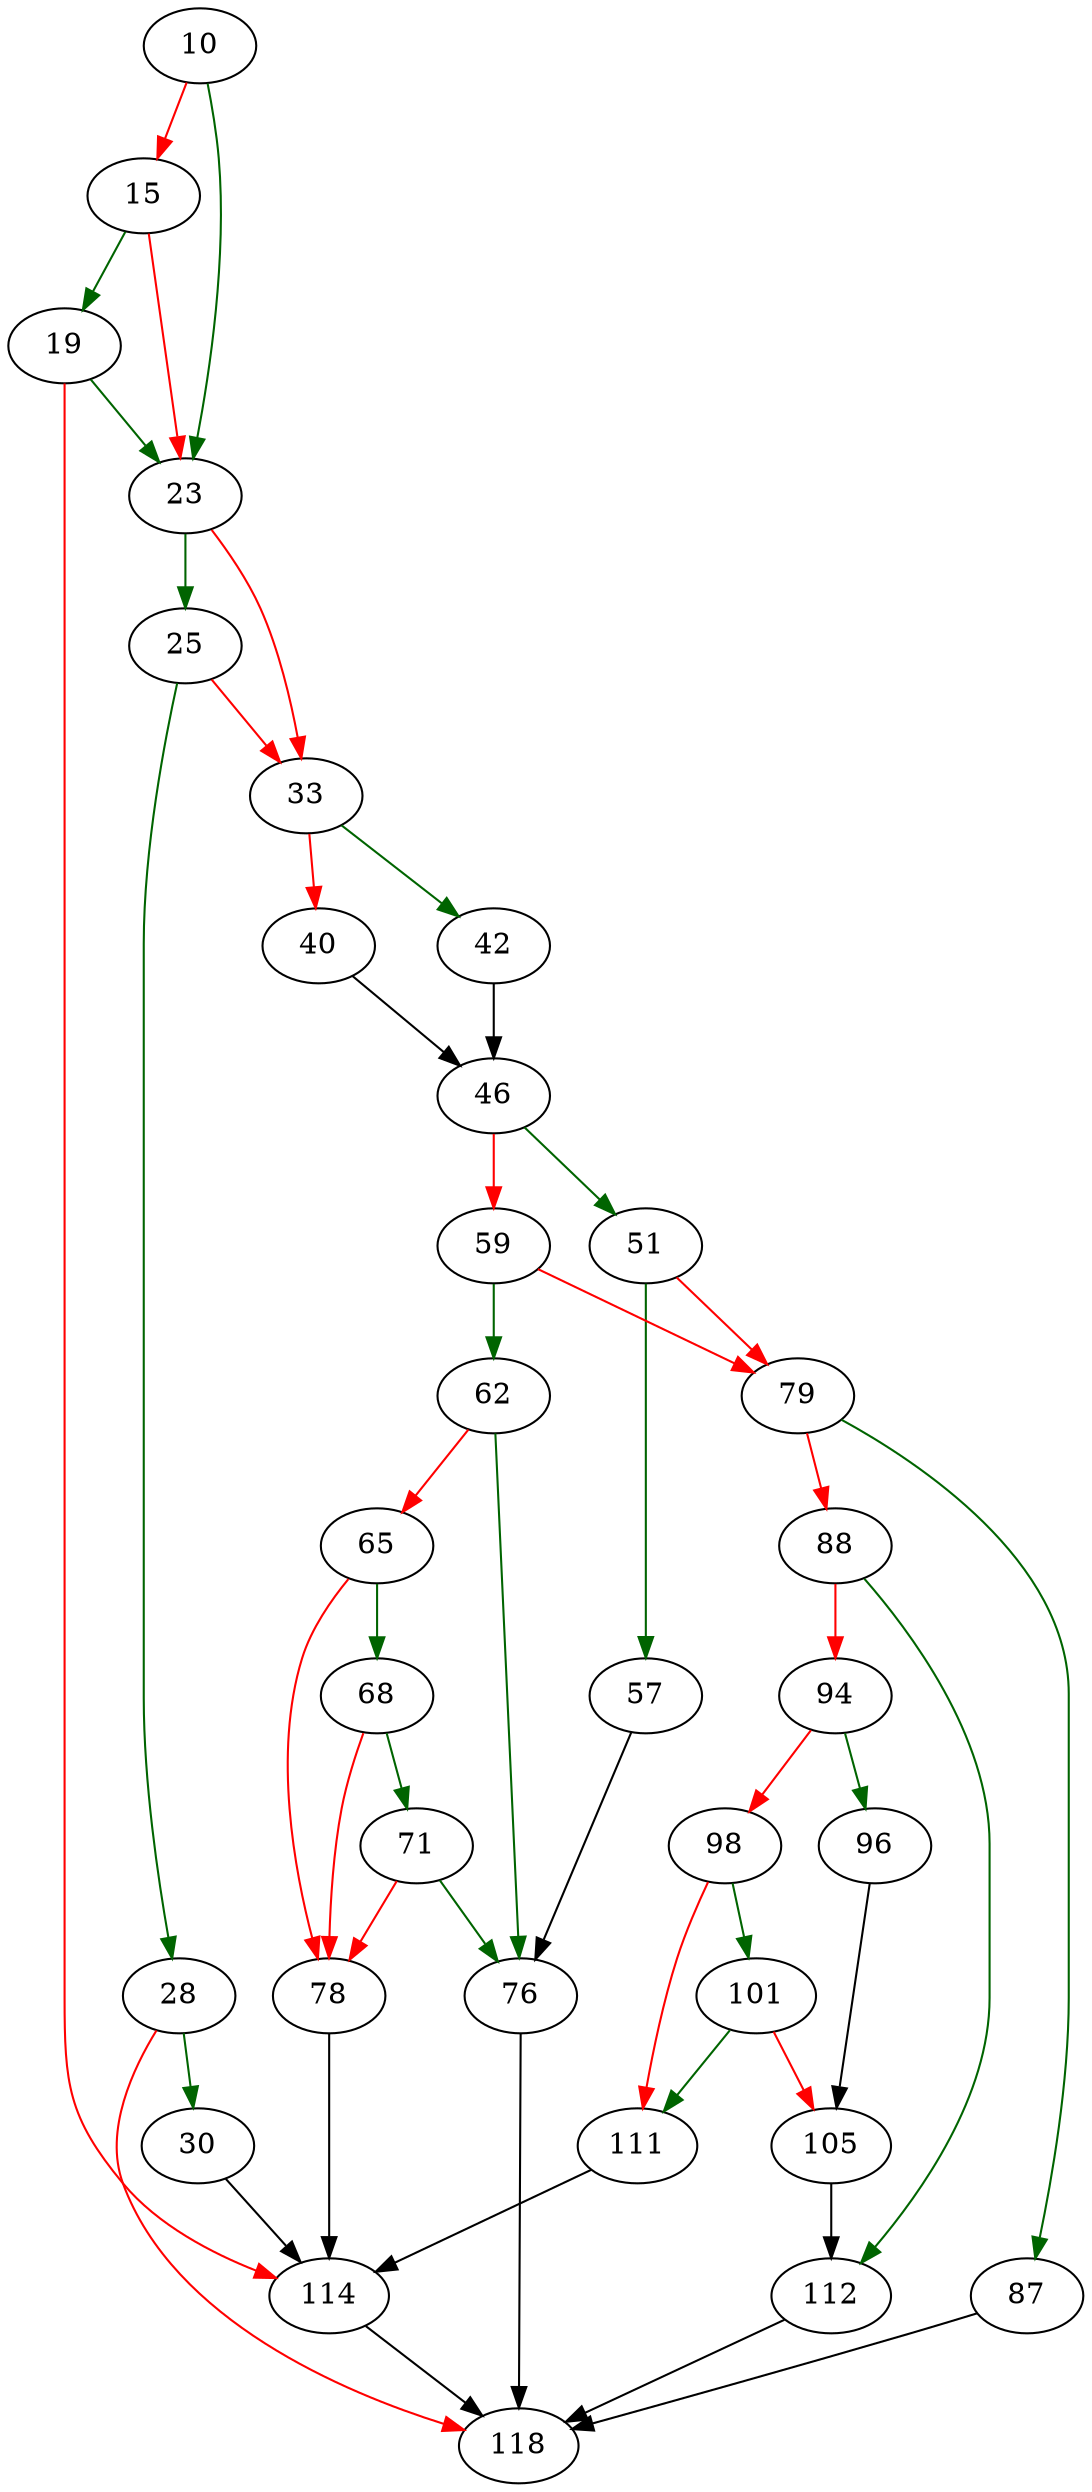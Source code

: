 strict digraph "make_dir_parents" {
	// Node definitions.
	10 [entry=true];
	23;
	15;
	19;
	114;
	25;
	33;
	28;
	30;
	118;
	42;
	40;
	46;
	51;
	59;
	57;
	79;
	76;
	62;
	65;
	68;
	78;
	71;
	87;
	88;
	112;
	94;
	96;
	98;
	105;
	101;
	111;

	// Edge definitions.
	10 -> 23 [
		color=darkgreen
		cond=true
	];
	10 -> 15 [
		color=red
		cond=false
	];
	23 -> 25 [
		color=darkgreen
		cond=true
	];
	23 -> 33 [
		color=red
		cond=false
	];
	15 -> 23 [
		color=red
		cond=false
	];
	15 -> 19 [
		color=darkgreen
		cond=true
	];
	19 -> 23 [
		color=darkgreen
		cond=true
	];
	19 -> 114 [
		color=red
		cond=false
	];
	114 -> 118;
	25 -> 33 [
		color=red
		cond=false
	];
	25 -> 28 [
		color=darkgreen
		cond=true
	];
	33 -> 42 [
		color=darkgreen
		cond=true
	];
	33 -> 40 [
		color=red
		cond=false
	];
	28 -> 30 [
		color=darkgreen
		cond=true
	];
	28 -> 118 [
		color=red
		cond=false
	];
	30 -> 114;
	42 -> 46;
	40 -> 46;
	46 -> 51 [
		color=darkgreen
		cond=true
	];
	46 -> 59 [
		color=red
		cond=false
	];
	51 -> 57 [
		color=darkgreen
		cond=true
	];
	51 -> 79 [
		color=red
		cond=false
	];
	59 -> 79 [
		color=red
		cond=false
	];
	59 -> 62 [
		color=darkgreen
		cond=true
	];
	57 -> 76;
	79 -> 87 [
		color=darkgreen
		cond=true
	];
	79 -> 88 [
		color=red
		cond=false
	];
	76 -> 118;
	62 -> 76 [
		color=darkgreen
		cond=true
	];
	62 -> 65 [
		color=red
		cond=false
	];
	65 -> 68 [
		color=darkgreen
		cond=true
	];
	65 -> 78 [
		color=red
		cond=false
	];
	68 -> 78 [
		color=red
		cond=false
	];
	68 -> 71 [
		color=darkgreen
		cond=true
	];
	78 -> 114;
	71 -> 76 [
		color=darkgreen
		cond=true
	];
	71 -> 78 [
		color=red
		cond=false
	];
	87 -> 118;
	88 -> 112 [
		color=darkgreen
		cond=true
	];
	88 -> 94 [
		color=red
		cond=false
	];
	112 -> 118;
	94 -> 96 [
		color=darkgreen
		cond=true
	];
	94 -> 98 [
		color=red
		cond=false
	];
	96 -> 105;
	98 -> 101 [
		color=darkgreen
		cond=true
	];
	98 -> 111 [
		color=red
		cond=false
	];
	105 -> 112;
	101 -> 105 [
		color=red
		cond=false
	];
	101 -> 111 [
		color=darkgreen
		cond=true
	];
	111 -> 114;
}